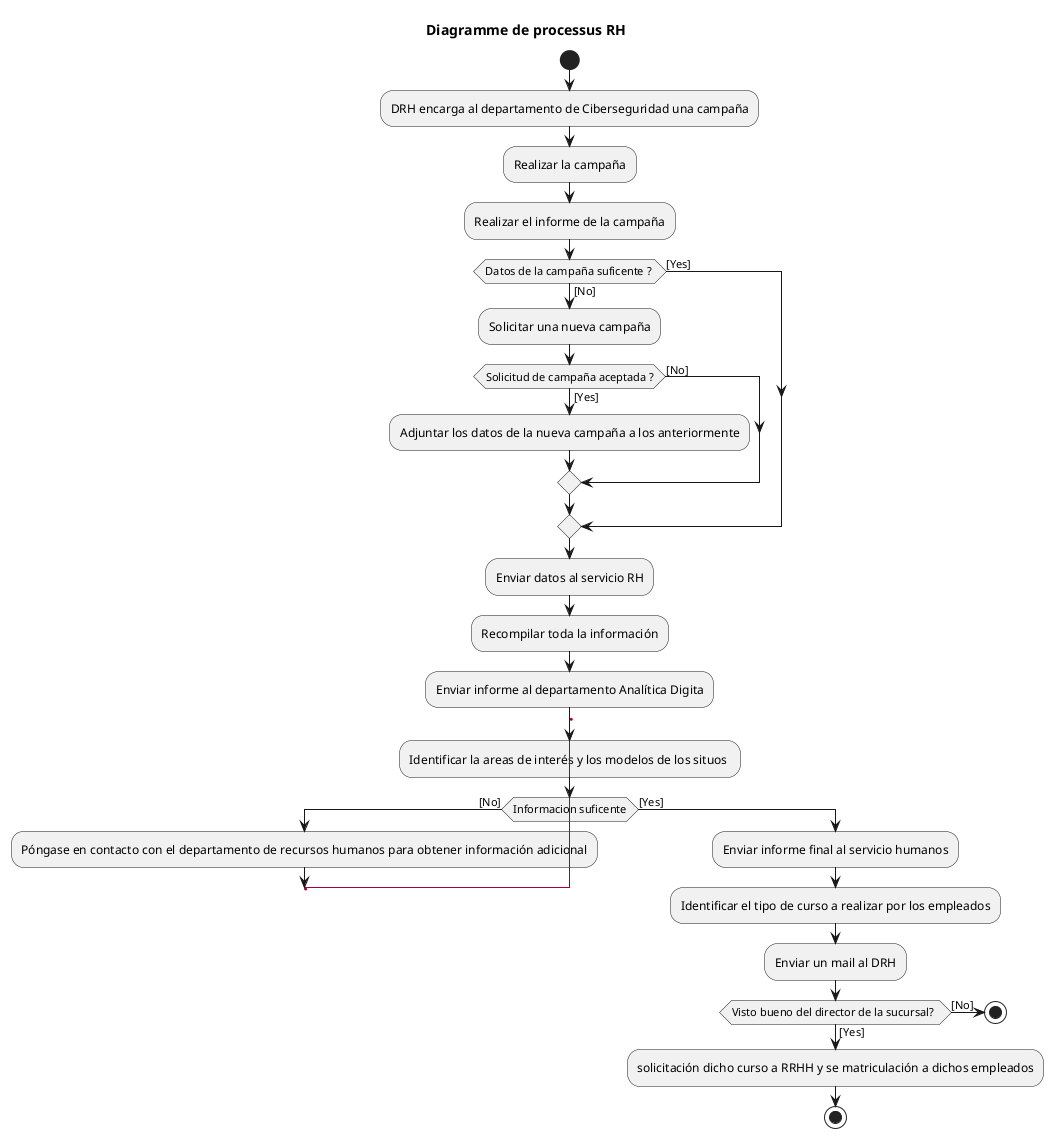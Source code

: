 @startuml
skinparam rankdir TB
title Diagramme de processus RH

start
:DRH encarga al departamento de Ciberseguridad una campaña;
:Realizar la campaña;
:Realizar el informe de la campaña;
if (Datos de la campaña suficente ? ) then ([Yes])
else ([No])
  :Solicitar una nueva campaña;
  if (Solicitud de campaña aceptada ?) then ([Yes])
    :Adjuntar los datos de la nueva campaña a los anteriormente;
  else ([No])
  endif
endif
:Enviar datos al servicio RH;
:Recompilar toda la información;
:Enviar informe al departamento Analítica Digita;
label identificatar;
:Identificar la areas de interés y los modelos de los situos ;
if(Informacion suficente) then ([No])
  :Póngase en contacto con el departamento de recursos humanos para obtener información adicional;
  goto identificatar
else ([Yes])
  :Enviar informe final al servicio humanos;
  :Identificar el tipo de curso a realizar por los empleados;
  :Enviar un mail al DRH;
if (Visto bueno del director de la sucursal?  ) then ([Yes])
  :solicitación dicho curso a RRHH y se matriculación a dichos empleados;
  stop
else ([No])
  stop
@enduml
